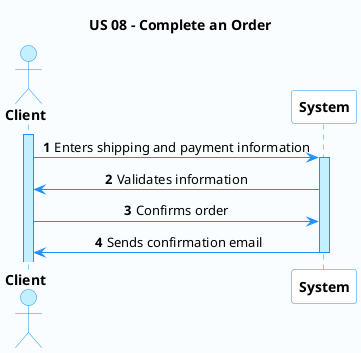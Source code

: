 @startuml

'-Style----------------------------------------------------------------------------------------------------------------

autonumber

skinparam DefaultTextAlignment center

skinparam BackgroundColor #fafdff

skinparam participant {
    BackgroundColor AWS_BG_COLOR
    BorderColor AWS_BORDER_COLOR
}

skinparam sequence {
    LifeLineBorderColor DodgerBlue
    LifeLineBackgroundColor APPLICATION

    ActorBackgroundColor APPLICATION
    ActorBorderColor DodgerBlue

    BackgroundColor #FFFFFF
    ArrowColor DodgerBlue
    BorderColor DodgerBlue
    ParticipantBorderColor DodgerBlue

    GroupBorderColor #082642
    GroupBackgroundColor APPLICATION
}

'-Title----------------------------------------------------------------------------------------------------------------

title US 08 - Complete an Order

'-Actors/Participants--------------------------------------------------------------------------------------------------

actor "<b>Client" as A
participant "<b>System" as S

'-Associations---------------------------------------------------------------------------------------------------------

activate A

A -> S: Enters shipping and payment information
activate S

S -> A: Validates information

A -> S: Confirms order

S -> A: Sends confirmation email


deactivate S

'----------------------------------------------------------------------------------------------------------------------

@enduml
